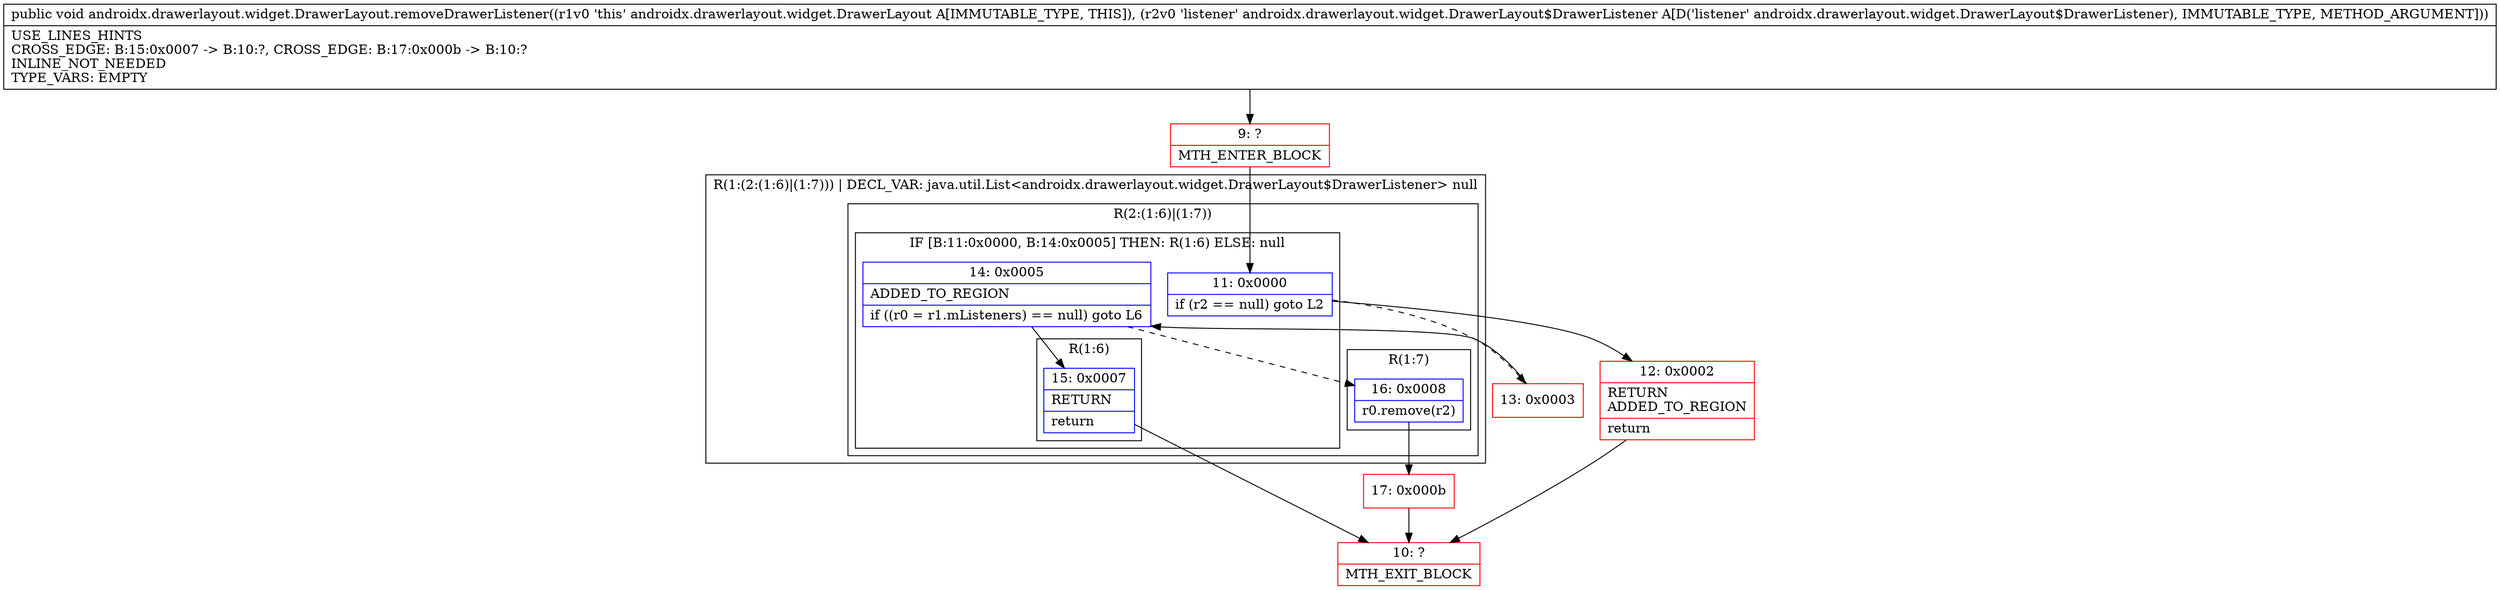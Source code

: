 digraph "CFG forandroidx.drawerlayout.widget.DrawerLayout.removeDrawerListener(Landroidx\/drawerlayout\/widget\/DrawerLayout$DrawerListener;)V" {
subgraph cluster_Region_590311931 {
label = "R(1:(2:(1:6)|(1:7))) | DECL_VAR: java.util.List\<androidx.drawerlayout.widget.DrawerLayout$DrawerListener\> null\l";
node [shape=record,color=blue];
subgraph cluster_Region_115085863 {
label = "R(2:(1:6)|(1:7))";
node [shape=record,color=blue];
subgraph cluster_IfRegion_422832161 {
label = "IF [B:11:0x0000, B:14:0x0005] THEN: R(1:6) ELSE: null";
node [shape=record,color=blue];
Node_11 [shape=record,label="{11\:\ 0x0000|if (r2 == null) goto L2\l}"];
Node_14 [shape=record,label="{14\:\ 0x0005|ADDED_TO_REGION\l|if ((r0 = r1.mListeners) == null) goto L6\l}"];
subgraph cluster_Region_484229115 {
label = "R(1:6)";
node [shape=record,color=blue];
Node_15 [shape=record,label="{15\:\ 0x0007|RETURN\l|return\l}"];
}
}
subgraph cluster_Region_1151644978 {
label = "R(1:7)";
node [shape=record,color=blue];
Node_16 [shape=record,label="{16\:\ 0x0008|r0.remove(r2)\l}"];
}
}
}
Node_9 [shape=record,color=red,label="{9\:\ ?|MTH_ENTER_BLOCK\l}"];
Node_12 [shape=record,color=red,label="{12\:\ 0x0002|RETURN\lADDED_TO_REGION\l|return\l}"];
Node_10 [shape=record,color=red,label="{10\:\ ?|MTH_EXIT_BLOCK\l}"];
Node_13 [shape=record,color=red,label="{13\:\ 0x0003}"];
Node_17 [shape=record,color=red,label="{17\:\ 0x000b}"];
MethodNode[shape=record,label="{public void androidx.drawerlayout.widget.DrawerLayout.removeDrawerListener((r1v0 'this' androidx.drawerlayout.widget.DrawerLayout A[IMMUTABLE_TYPE, THIS]), (r2v0 'listener' androidx.drawerlayout.widget.DrawerLayout$DrawerListener A[D('listener' androidx.drawerlayout.widget.DrawerLayout$DrawerListener), IMMUTABLE_TYPE, METHOD_ARGUMENT]))  | USE_LINES_HINTS\lCROSS_EDGE: B:15:0x0007 \-\> B:10:?, CROSS_EDGE: B:17:0x000b \-\> B:10:?\lINLINE_NOT_NEEDED\lTYPE_VARS: EMPTY\l}"];
MethodNode -> Node_9;Node_11 -> Node_12;
Node_11 -> Node_13[style=dashed];
Node_14 -> Node_15;
Node_14 -> Node_16[style=dashed];
Node_15 -> Node_10;
Node_16 -> Node_17;
Node_9 -> Node_11;
Node_12 -> Node_10;
Node_13 -> Node_14;
Node_17 -> Node_10;
}

